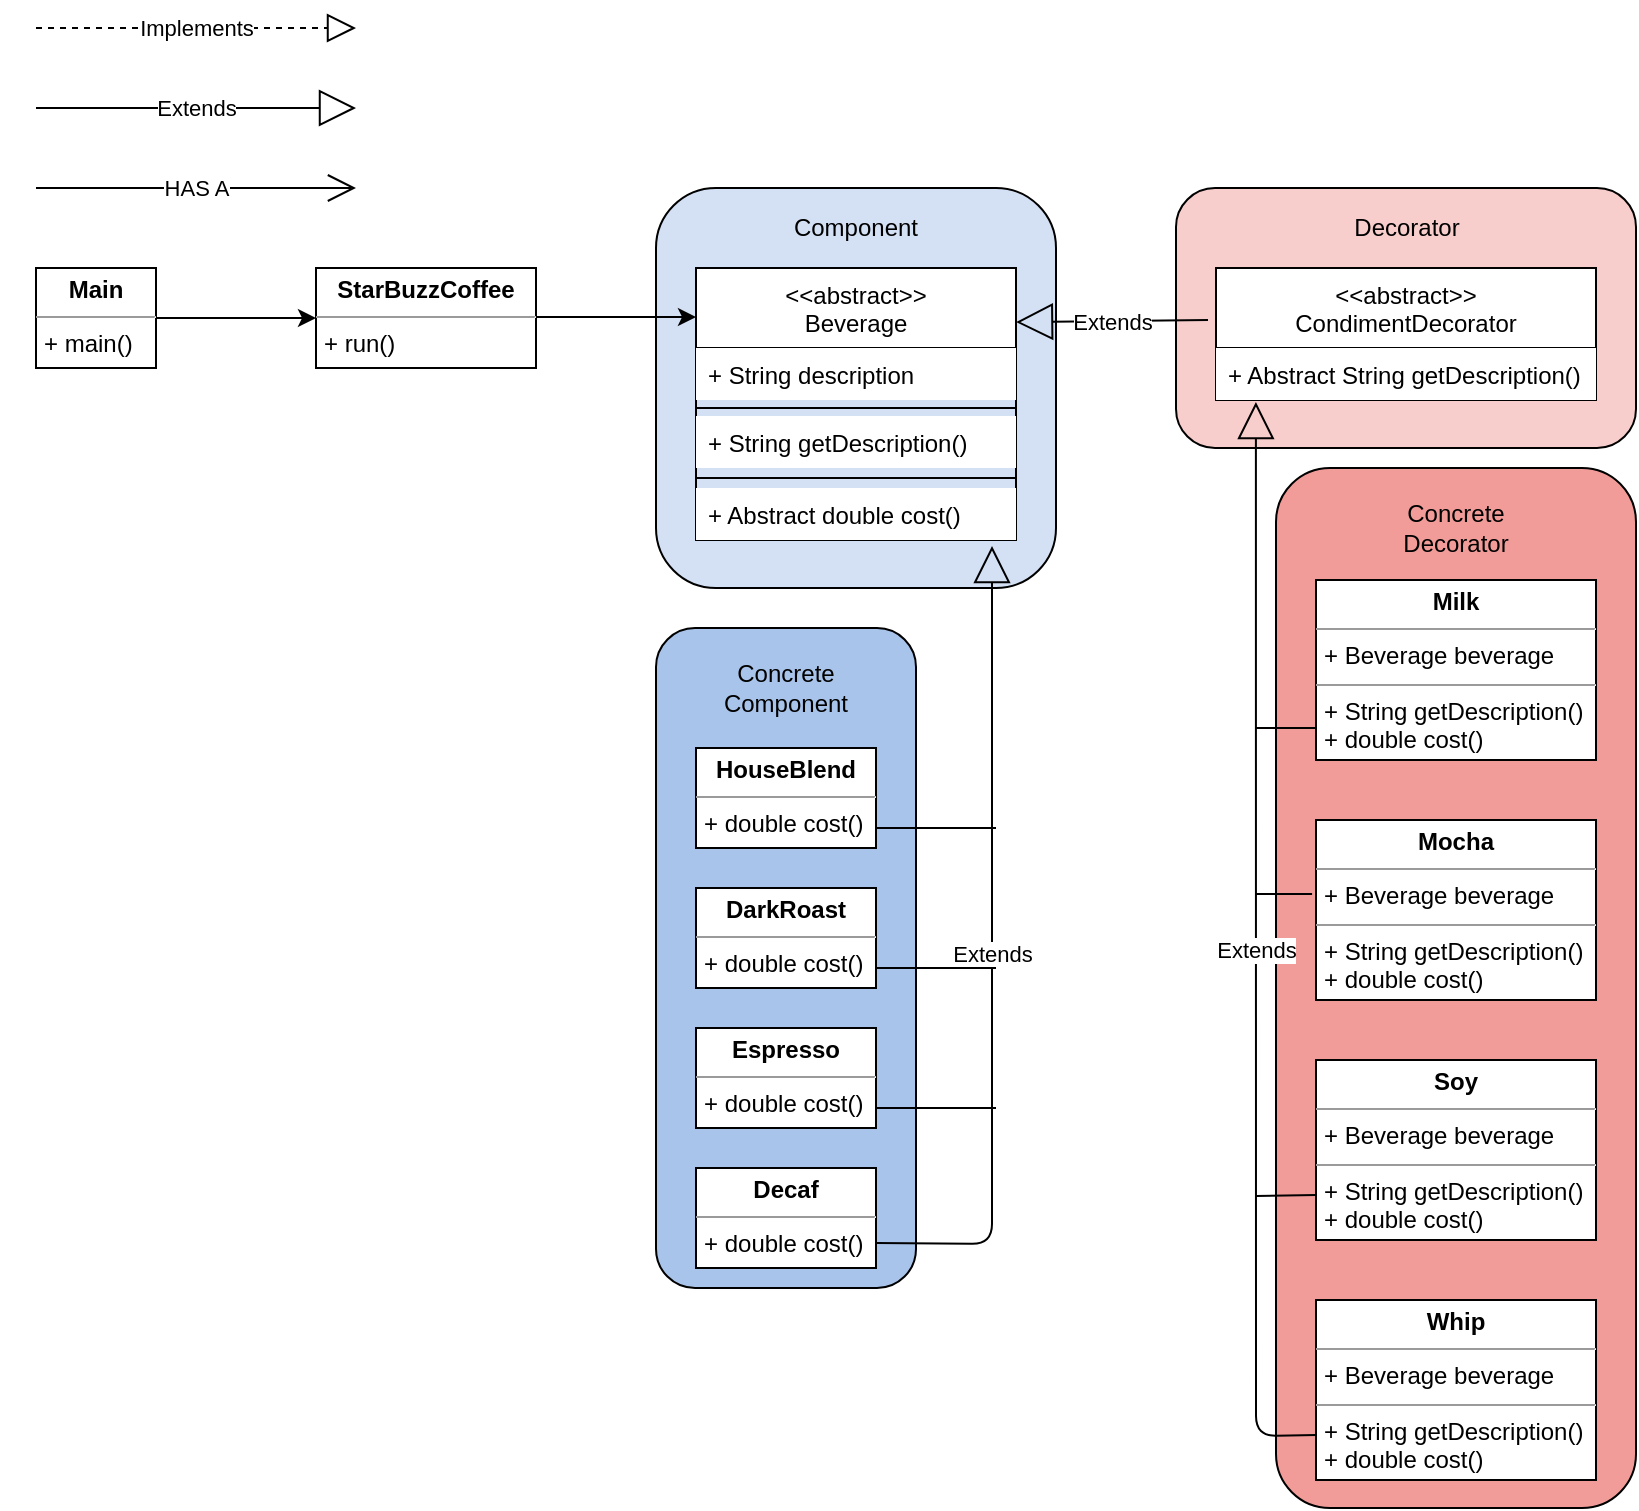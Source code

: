 <mxfile version="13.1.2" type="device"><diagram id="C5RBs43oDa-KdzZeNtuy" name="Page-1"><mxGraphModel dx="1422" dy="774" grid="1" gridSize="10" guides="1" tooltips="1" connect="1" arrows="1" fold="1" page="1" pageScale="1" pageWidth="827" pageHeight="1169" math="0" shadow="0"><root><mxCell id="WIyWlLk6GJQsqaUBKTNV-0"/><mxCell id="WIyWlLk6GJQsqaUBKTNV-1" parent="WIyWlLk6GJQsqaUBKTNV-0"/><mxCell id="e5JmVjApUFJTHtXqZKsL-50" value="" style="rounded=1;whiteSpace=wrap;html=1;fillColor=#F19C99;" vertex="1" parent="WIyWlLk6GJQsqaUBKTNV-1"><mxGeometry x="660" y="260" width="180" height="520" as="geometry"/></mxCell><mxCell id="e5JmVjApUFJTHtXqZKsL-48" value="" style="rounded=1;whiteSpace=wrap;html=1;fillColor=#F8CECC;" vertex="1" parent="WIyWlLk6GJQsqaUBKTNV-1"><mxGeometry x="610" y="120" width="230" height="130" as="geometry"/></mxCell><mxCell id="e5JmVjApUFJTHtXqZKsL-46" value="" style="rounded=1;whiteSpace=wrap;html=1;fillColor=#A9C4EB;" vertex="1" parent="WIyWlLk6GJQsqaUBKTNV-1"><mxGeometry x="350" y="340" width="130" height="330" as="geometry"/></mxCell><mxCell id="e5JmVjApUFJTHtXqZKsL-44" value="" style="rounded=1;whiteSpace=wrap;html=1;fillColor=#D4E1F5;" vertex="1" parent="WIyWlLk6GJQsqaUBKTNV-1"><mxGeometry x="350" y="120" width="200" height="200" as="geometry"/></mxCell><mxCell id="IeGwdzmhnjTfBwMhZ9CR-0" value="Implements" style="endArrow=block;dashed=1;endFill=0;endSize=12;html=1;" parent="WIyWlLk6GJQsqaUBKTNV-1" edge="1"><mxGeometry width="160" relative="1" as="geometry"><mxPoint x="40" y="40" as="sourcePoint"/><mxPoint x="200" y="40" as="targetPoint"/></mxGeometry></mxCell><mxCell id="IeGwdzmhnjTfBwMhZ9CR-1" value="Extends" style="endArrow=block;endSize=16;endFill=0;html=1;" parent="WIyWlLk6GJQsqaUBKTNV-1" edge="1"><mxGeometry width="160" relative="1" as="geometry"><mxPoint x="40" y="80" as="sourcePoint"/><mxPoint x="200" y="80" as="targetPoint"/></mxGeometry></mxCell><mxCell id="IeGwdzmhnjTfBwMhZ9CR-2" value="HAS A" style="endArrow=open;endFill=1;endSize=12;html=1;" parent="WIyWlLk6GJQsqaUBKTNV-1" edge="1"><mxGeometry width="160" relative="1" as="geometry"><mxPoint x="40" y="120" as="sourcePoint"/><mxPoint x="200" y="120" as="targetPoint"/></mxGeometry></mxCell><mxCell id="e5JmVjApUFJTHtXqZKsL-4" value="&lt;p style=&quot;margin: 0px ; margin-top: 4px ; text-align: center&quot;&gt;&lt;b&gt;Main&lt;/b&gt;&lt;/p&gt;&lt;hr size=&quot;1&quot;&gt;&lt;p style=&quot;margin: 0px ; margin-left: 4px&quot;&gt;&lt;/p&gt;&lt;p style=&quot;margin: 0px ; margin-left: 4px&quot;&gt;+ main()&lt;/p&gt;" style="verticalAlign=top;align=left;overflow=fill;fontSize=12;fontFamily=Helvetica;html=1;" vertex="1" parent="WIyWlLk6GJQsqaUBKTNV-1"><mxGeometry x="40" y="160" width="60" height="50" as="geometry"/></mxCell><mxCell id="e5JmVjApUFJTHtXqZKsL-5" value="&lt;p style=&quot;margin: 0px ; margin-top: 4px ; text-align: center&quot;&gt;&lt;b&gt;StarBuzzCoffee&lt;/b&gt;&lt;/p&gt;&lt;hr size=&quot;1&quot;&gt;&lt;p style=&quot;margin: 0px ; margin-left: 4px&quot;&gt;&lt;/p&gt;&lt;p style=&quot;margin: 0px ; margin-left: 4px&quot;&gt;+ run()&lt;/p&gt;" style="verticalAlign=top;align=left;overflow=fill;fontSize=12;fontFamily=Helvetica;html=1;" vertex="1" parent="WIyWlLk6GJQsqaUBKTNV-1"><mxGeometry x="180" y="160" width="110" height="50" as="geometry"/></mxCell><mxCell id="e5JmVjApUFJTHtXqZKsL-6" value="" style="endArrow=classic;html=1;exitX=1;exitY=0.5;exitDx=0;exitDy=0;entryX=0;entryY=0.5;entryDx=0;entryDy=0;" edge="1" parent="WIyWlLk6GJQsqaUBKTNV-1" source="e5JmVjApUFJTHtXqZKsL-4" target="e5JmVjApUFJTHtXqZKsL-5"><mxGeometry width="50" height="50" relative="1" as="geometry"><mxPoint x="390" y="260" as="sourcePoint"/><mxPoint x="440" y="210" as="targetPoint"/></mxGeometry></mxCell><mxCell id="e5JmVjApUFJTHtXqZKsL-8" value="&lt;&lt;abstract&gt;&gt;&#10;Beverage" style="swimlane;fontStyle=0;align=center;verticalAlign=top;childLayout=stackLayout;horizontal=1;startSize=40;horizontalStack=0;resizeParent=1;resizeParentMax=0;resizeLast=0;collapsible=1;marginBottom=0;fillColor=#FFFFFF;" vertex="1" parent="WIyWlLk6GJQsqaUBKTNV-1"><mxGeometry x="370" y="160" width="160" height="136" as="geometry"/></mxCell><mxCell id="e5JmVjApUFJTHtXqZKsL-9" value="+ String description" style="text;strokeColor=none;fillColor=#FFFFFF;align=left;verticalAlign=top;spacingLeft=4;spacingRight=4;overflow=hidden;rotatable=0;points=[[0,0.5],[1,0.5]];portConstraint=eastwest;" vertex="1" parent="e5JmVjApUFJTHtXqZKsL-8"><mxGeometry y="40" width="160" height="26" as="geometry"/></mxCell><mxCell id="e5JmVjApUFJTHtXqZKsL-10" value="" style="line;strokeWidth=1;fillColor=#FFFFFF;align=left;verticalAlign=middle;spacingTop=-1;spacingLeft=3;spacingRight=3;rotatable=0;labelPosition=right;points=[];portConstraint=eastwest;" vertex="1" parent="e5JmVjApUFJTHtXqZKsL-8"><mxGeometry y="66" width="160" height="8" as="geometry"/></mxCell><mxCell id="e5JmVjApUFJTHtXqZKsL-11" value="+ String getDescription()" style="text;strokeColor=none;fillColor=#FFFFFF;align=left;verticalAlign=top;spacingLeft=4;spacingRight=4;overflow=hidden;rotatable=0;points=[[0,0.5],[1,0.5]];portConstraint=eastwest;" vertex="1" parent="e5JmVjApUFJTHtXqZKsL-8"><mxGeometry y="74" width="160" height="26" as="geometry"/></mxCell><mxCell id="e5JmVjApUFJTHtXqZKsL-13" value="" style="line;strokeWidth=1;fillColor=none;align=left;verticalAlign=middle;spacingTop=-1;spacingLeft=3;spacingRight=3;rotatable=0;labelPosition=right;points=[];portConstraint=eastwest;" vertex="1" parent="e5JmVjApUFJTHtXqZKsL-8"><mxGeometry y="100" width="160" height="10" as="geometry"/></mxCell><mxCell id="e5JmVjApUFJTHtXqZKsL-15" value="+ Abstract double cost()" style="text;strokeColor=none;fillColor=#FFFFFF;align=left;verticalAlign=top;spacingLeft=4;spacingRight=4;overflow=hidden;rotatable=0;points=[[0,0.5],[1,0.5]];portConstraint=eastwest;" vertex="1" parent="e5JmVjApUFJTHtXqZKsL-8"><mxGeometry y="110" width="160" height="26" as="geometry"/></mxCell><mxCell id="e5JmVjApUFJTHtXqZKsL-16" value="" style="endArrow=classic;html=1;exitX=1;exitY=0.5;exitDx=0;exitDy=0;entryX=0;entryY=0.5;entryDx=0;entryDy=0;" edge="1" parent="WIyWlLk6GJQsqaUBKTNV-1"><mxGeometry width="50" height="50" relative="1" as="geometry"><mxPoint x="290" y="184.5" as="sourcePoint"/><mxPoint x="370" y="184.5" as="targetPoint"/></mxGeometry></mxCell><mxCell id="e5JmVjApUFJTHtXqZKsL-20" value="&lt;p style=&quot;margin: 0px ; margin-top: 4px ; text-align: center&quot;&gt;&lt;b&gt;HouseBlend&lt;/b&gt;&lt;/p&gt;&lt;hr size=&quot;1&quot;&gt;&lt;p style=&quot;margin: 0px ; margin-left: 4px&quot;&gt;&lt;/p&gt;&lt;p style=&quot;margin: 0px ; margin-left: 4px&quot;&gt;+ double cost()&lt;/p&gt;" style="verticalAlign=top;align=left;overflow=fill;fontSize=12;fontFamily=Helvetica;html=1;" vertex="1" parent="WIyWlLk6GJQsqaUBKTNV-1"><mxGeometry x="370" y="400" width="90" height="50" as="geometry"/></mxCell><mxCell id="e5JmVjApUFJTHtXqZKsL-21" value="&lt;p style=&quot;margin: 0px ; margin-top: 4px ; text-align: center&quot;&gt;&lt;b&gt;DarkRoast&lt;/b&gt;&lt;/p&gt;&lt;hr size=&quot;1&quot;&gt;&lt;p style=&quot;margin: 0px ; margin-left: 4px&quot;&gt;&lt;/p&gt;&lt;p style=&quot;margin: 0px ; margin-left: 4px&quot;&gt;+ double cost()&lt;/p&gt;" style="verticalAlign=top;align=left;overflow=fill;fontSize=12;fontFamily=Helvetica;html=1;" vertex="1" parent="WIyWlLk6GJQsqaUBKTNV-1"><mxGeometry x="370" y="470" width="90" height="50" as="geometry"/></mxCell><mxCell id="e5JmVjApUFJTHtXqZKsL-22" value="&lt;p style=&quot;margin: 0px ; margin-top: 4px ; text-align: center&quot;&gt;&lt;b&gt;Espresso&lt;/b&gt;&lt;/p&gt;&lt;hr size=&quot;1&quot;&gt;&lt;p style=&quot;margin: 0px ; margin-left: 4px&quot;&gt;&lt;/p&gt;&lt;p style=&quot;margin: 0px ; margin-left: 4px&quot;&gt;+ double cost()&lt;/p&gt;" style="verticalAlign=top;align=left;overflow=fill;fontSize=12;fontFamily=Helvetica;html=1;" vertex="1" parent="WIyWlLk6GJQsqaUBKTNV-1"><mxGeometry x="370" y="540" width="90" height="50" as="geometry"/></mxCell><mxCell id="e5JmVjApUFJTHtXqZKsL-23" value="&lt;p style=&quot;margin: 0px ; margin-top: 4px ; text-align: center&quot;&gt;&lt;b&gt;Decaf&lt;/b&gt;&lt;/p&gt;&lt;hr size=&quot;1&quot;&gt;&lt;p style=&quot;margin: 0px ; margin-left: 4px&quot;&gt;&lt;/p&gt;&lt;p style=&quot;margin: 0px ; margin-left: 4px&quot;&gt;+ double cost()&lt;/p&gt;" style="verticalAlign=top;align=left;overflow=fill;fontSize=12;fontFamily=Helvetica;html=1;" vertex="1" parent="WIyWlLk6GJQsqaUBKTNV-1"><mxGeometry x="370" y="610" width="90" height="50" as="geometry"/></mxCell><mxCell id="e5JmVjApUFJTHtXqZKsL-24" value="Extends" style="endArrow=block;endSize=16;endFill=0;html=1;entryX=0.925;entryY=1.115;entryDx=0;entryDy=0;entryPerimeter=0;exitX=1;exitY=0.75;exitDx=0;exitDy=0;" edge="1" parent="WIyWlLk6GJQsqaUBKTNV-1" source="e5JmVjApUFJTHtXqZKsL-23" target="e5JmVjApUFJTHtXqZKsL-15"><mxGeometry width="160" relative="1" as="geometry"><mxPoint x="520" y="610" as="sourcePoint"/><mxPoint x="490" y="370" as="targetPoint"/><Array as="points"><mxPoint x="518" y="648"/></Array></mxGeometry></mxCell><mxCell id="e5JmVjApUFJTHtXqZKsL-26" value="" style="endArrow=none;html=1;" edge="1" parent="WIyWlLk6GJQsqaUBKTNV-1"><mxGeometry width="50" height="50" relative="1" as="geometry"><mxPoint x="460" y="580" as="sourcePoint"/><mxPoint x="520" y="580" as="targetPoint"/></mxGeometry></mxCell><mxCell id="e5JmVjApUFJTHtXqZKsL-27" value="" style="endArrow=none;html=1;" edge="1" parent="WIyWlLk6GJQsqaUBKTNV-1"><mxGeometry width="50" height="50" relative="1" as="geometry"><mxPoint x="460" y="510" as="sourcePoint"/><mxPoint x="520" y="510" as="targetPoint"/></mxGeometry></mxCell><mxCell id="e5JmVjApUFJTHtXqZKsL-28" value="" style="endArrow=none;html=1;" edge="1" parent="WIyWlLk6GJQsqaUBKTNV-1"><mxGeometry width="50" height="50" relative="1" as="geometry"><mxPoint x="460" y="440" as="sourcePoint"/><mxPoint x="520" y="440" as="targetPoint"/></mxGeometry></mxCell><mxCell id="e5JmVjApUFJTHtXqZKsL-29" value="&lt;p style=&quot;margin: 0px ; margin-top: 4px ; text-align: center&quot;&gt;&lt;b&gt;Milk&lt;/b&gt;&lt;/p&gt;&lt;hr size=&quot;1&quot;&gt;&lt;p style=&quot;margin: 0px ; margin-left: 4px&quot;&gt;+ Beverage beverage&lt;/p&gt;&lt;hr size=&quot;1&quot;&gt;&lt;p style=&quot;margin: 0px ; margin-left: 4px&quot;&gt;+ String getDescription()&lt;/p&gt;&lt;p style=&quot;margin: 0px ; margin-left: 4px&quot;&gt;+ double cost()&lt;/p&gt;" style="verticalAlign=top;align=left;overflow=fill;fontSize=12;fontFamily=Helvetica;html=1;" vertex="1" parent="WIyWlLk6GJQsqaUBKTNV-1"><mxGeometry x="680" y="316" width="140" height="90" as="geometry"/></mxCell><mxCell id="e5JmVjApUFJTHtXqZKsL-30" value="&lt;&lt;abstract&gt;&gt;&#10;CondimentDecorator" style="swimlane;fontStyle=0;align=center;verticalAlign=top;childLayout=stackLayout;horizontal=1;startSize=40;horizontalStack=0;resizeParent=1;resizeParentMax=0;resizeLast=0;collapsible=1;marginBottom=0;" vertex="1" parent="WIyWlLk6GJQsqaUBKTNV-1"><mxGeometry x="630" y="160" width="190" height="66" as="geometry"/></mxCell><mxCell id="e5JmVjApUFJTHtXqZKsL-35" value="+ Abstract String getDescription()" style="text;strokeColor=none;fillColor=#ffffff;align=left;verticalAlign=top;spacingLeft=4;spacingRight=4;overflow=hidden;rotatable=0;points=[[0,0.5],[1,0.5]];portConstraint=eastwest;" vertex="1" parent="e5JmVjApUFJTHtXqZKsL-30"><mxGeometry y="40" width="190" height="26" as="geometry"/></mxCell><mxCell id="e5JmVjApUFJTHtXqZKsL-37" value="&lt;p style=&quot;margin: 0px ; margin-top: 4px ; text-align: center&quot;&gt;&lt;b&gt;Mocha&lt;/b&gt;&lt;/p&gt;&lt;hr size=&quot;1&quot;&gt;&lt;p style=&quot;margin: 0px ; margin-left: 4px&quot;&gt;+ Beverage beverage&lt;/p&gt;&lt;hr size=&quot;1&quot;&gt;&lt;p style=&quot;margin: 0px ; margin-left: 4px&quot;&gt;+ String getDescription()&lt;/p&gt;&lt;p style=&quot;margin: 0px ; margin-left: 4px&quot;&gt;+ double cost()&lt;/p&gt;" style="verticalAlign=top;align=left;overflow=fill;fontSize=12;fontFamily=Helvetica;html=1;" vertex="1" parent="WIyWlLk6GJQsqaUBKTNV-1"><mxGeometry x="680" y="436" width="140" height="90" as="geometry"/></mxCell><mxCell id="e5JmVjApUFJTHtXqZKsL-38" value="&lt;p style=&quot;margin: 0px ; margin-top: 4px ; text-align: center&quot;&gt;&lt;b&gt;Soy&lt;/b&gt;&lt;/p&gt;&lt;hr size=&quot;1&quot;&gt;&lt;p style=&quot;margin: 0px ; margin-left: 4px&quot;&gt;+ Beverage beverage&lt;/p&gt;&lt;hr size=&quot;1&quot;&gt;&lt;p style=&quot;margin: 0px ; margin-left: 4px&quot;&gt;+ String getDescription()&lt;/p&gt;&lt;p style=&quot;margin: 0px ; margin-left: 4px&quot;&gt;+ double cost()&lt;/p&gt;" style="verticalAlign=top;align=left;overflow=fill;fontSize=12;fontFamily=Helvetica;html=1;" vertex="1" parent="WIyWlLk6GJQsqaUBKTNV-1"><mxGeometry x="680" y="556" width="140" height="90" as="geometry"/></mxCell><mxCell id="e5JmVjApUFJTHtXqZKsL-39" value="&lt;p style=&quot;margin: 0px ; margin-top: 4px ; text-align: center&quot;&gt;&lt;b&gt;Whip&lt;/b&gt;&lt;/p&gt;&lt;hr size=&quot;1&quot;&gt;&lt;p style=&quot;margin: 0px ; margin-left: 4px&quot;&gt;+ Beverage beverage&lt;/p&gt;&lt;hr size=&quot;1&quot;&gt;&lt;p style=&quot;margin: 0px ; margin-left: 4px&quot;&gt;+ String getDescription()&lt;/p&gt;&lt;p style=&quot;margin: 0px ; margin-left: 4px&quot;&gt;+ double cost()&lt;/p&gt;" style="verticalAlign=top;align=left;overflow=fill;fontSize=12;fontFamily=Helvetica;html=1;" vertex="1" parent="WIyWlLk6GJQsqaUBKTNV-1"><mxGeometry x="680" y="676" width="140" height="90" as="geometry"/></mxCell><mxCell id="e5JmVjApUFJTHtXqZKsL-40" value="Extends" style="endArrow=block;endSize=16;endFill=0;html=1;entryX=0.105;entryY=1.038;entryDx=0;entryDy=0;entryPerimeter=0;exitX=0;exitY=0.75;exitDx=0;exitDy=0;" edge="1" parent="WIyWlLk6GJQsqaUBKTNV-1" source="e5JmVjApUFJTHtXqZKsL-39" target="e5JmVjApUFJTHtXqZKsL-35"><mxGeometry width="160" relative="1" as="geometry"><mxPoint x="500" y="700.5" as="sourcePoint"/><mxPoint x="660" y="700.5" as="targetPoint"/><Array as="points"><mxPoint x="650" y="744"/></Array></mxGeometry></mxCell><mxCell id="e5JmVjApUFJTHtXqZKsL-41" value="" style="endArrow=none;html=1;" edge="1" parent="WIyWlLk6GJQsqaUBKTNV-1"><mxGeometry width="50" height="50" relative="1" as="geometry"><mxPoint x="650" y="390" as="sourcePoint"/><mxPoint x="680" y="390" as="targetPoint"/></mxGeometry></mxCell><mxCell id="e5JmVjApUFJTHtXqZKsL-42" value="" style="endArrow=none;html=1;entryX=-0.014;entryY=0.411;entryDx=0;entryDy=0;entryPerimeter=0;" edge="1" parent="WIyWlLk6GJQsqaUBKTNV-1" target="e5JmVjApUFJTHtXqZKsL-37"><mxGeometry width="50" height="50" relative="1" as="geometry"><mxPoint x="650" y="473" as="sourcePoint"/><mxPoint x="510" y="740" as="targetPoint"/></mxGeometry></mxCell><mxCell id="e5JmVjApUFJTHtXqZKsL-43" value="" style="endArrow=none;html=1;entryX=0;entryY=0.75;entryDx=0;entryDy=0;" edge="1" parent="WIyWlLk6GJQsqaUBKTNV-1" target="e5JmVjApUFJTHtXqZKsL-38"><mxGeometry width="50" height="50" relative="1" as="geometry"><mxPoint x="650" y="624" as="sourcePoint"/><mxPoint x="500" y="690" as="targetPoint"/></mxGeometry></mxCell><mxCell id="e5JmVjApUFJTHtXqZKsL-45" value="Component" style="text;html=1;strokeColor=none;fillColor=none;align=center;verticalAlign=middle;whiteSpace=wrap;rounded=0;" vertex="1" parent="WIyWlLk6GJQsqaUBKTNV-1"><mxGeometry x="410" y="130" width="80" height="20" as="geometry"/></mxCell><mxCell id="e5JmVjApUFJTHtXqZKsL-36" value="Extends" style="endArrow=block;endSize=16;endFill=0;html=1;exitX=-0.021;exitY=0.394;exitDx=0;exitDy=0;exitPerimeter=0;entryX=1;entryY=0.199;entryDx=0;entryDy=0;entryPerimeter=0;" edge="1" parent="WIyWlLk6GJQsqaUBKTNV-1" source="e5JmVjApUFJTHtXqZKsL-30" target="e5JmVjApUFJTHtXqZKsL-8"><mxGeometry width="160" relative="1" as="geometry"><mxPoint x="606" y="183" as="sourcePoint"/><mxPoint x="534" y="183" as="targetPoint"/></mxGeometry></mxCell><mxCell id="e5JmVjApUFJTHtXqZKsL-47" value="Concrete&lt;br&gt;Component" style="text;html=1;strokeColor=none;fillColor=none;align=center;verticalAlign=middle;whiteSpace=wrap;rounded=0;" vertex="1" parent="WIyWlLk6GJQsqaUBKTNV-1"><mxGeometry x="375" y="360" width="80" height="20" as="geometry"/></mxCell><mxCell id="e5JmVjApUFJTHtXqZKsL-49" value="Decorator" style="text;html=1;strokeColor=none;fillColor=none;align=center;verticalAlign=middle;whiteSpace=wrap;rounded=0;" vertex="1" parent="WIyWlLk6GJQsqaUBKTNV-1"><mxGeometry x="687.5" y="130" width="75" height="20" as="geometry"/></mxCell><mxCell id="e5JmVjApUFJTHtXqZKsL-51" value="Concrete&lt;br&gt;Decorator" style="text;html=1;strokeColor=none;fillColor=none;align=center;verticalAlign=middle;whiteSpace=wrap;rounded=0;" vertex="1" parent="WIyWlLk6GJQsqaUBKTNV-1"><mxGeometry x="710" y="270" width="80" height="40" as="geometry"/></mxCell></root></mxGraphModel></diagram></mxfile>